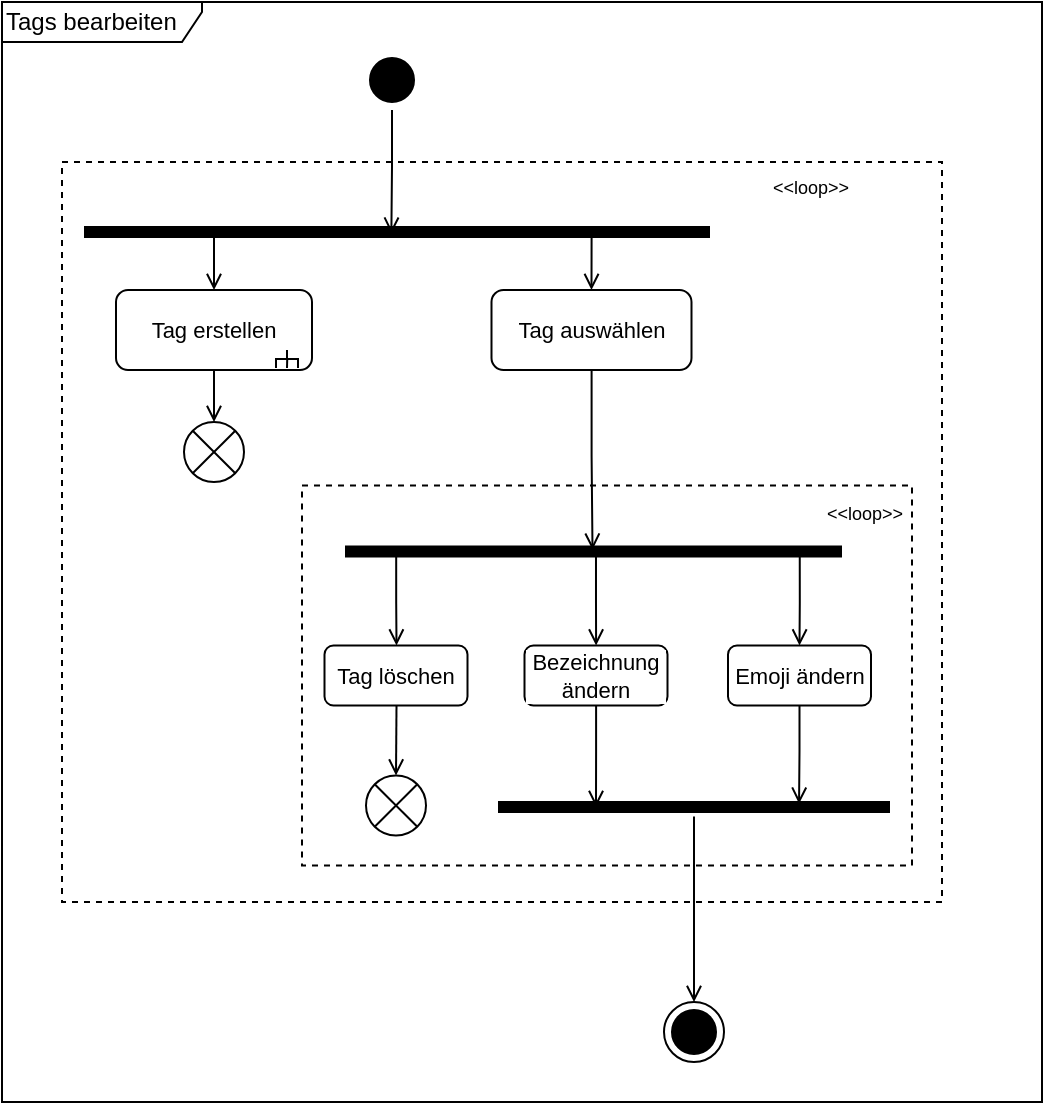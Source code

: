 <mxfile version="24.4.4" type="github">
  <diagram name="Seite-1" id="uiEVvNNgFcN07YFnaSHW">
    <mxGraphModel dx="1436" dy="727" grid="1" gridSize="10" guides="1" tooltips="1" connect="1" arrows="1" fold="1" page="1" pageScale="1" pageWidth="840" pageHeight="1000" math="0" shadow="0">
      <root>
        <mxCell id="0" />
        <mxCell id="1" parent="0" />
        <mxCell id="ThU3r7lbUPTXgGJsLcgU-29" value="" style="fontStyle=0;dashed=1;html=1;whiteSpace=wrap;fontFamily=Helvetica;fontSize=11;fontColor=default;labelBackgroundColor=none;textOpacity=0;fillColor=none;" vertex="1" parent="1">
          <mxGeometry x="230" y="170" width="440" height="370" as="geometry" />
        </mxCell>
        <mxCell id="ThU3r7lbUPTXgGJsLcgU-30" value="" style="fontStyle=0;dashed=1;html=1;whiteSpace=wrap;fontFamily=Helvetica;fontSize=11;fontColor=default;labelBackgroundColor=none;textOpacity=0;fillColor=none;" vertex="1" parent="1">
          <mxGeometry x="350" y="331.75" width="305" height="190" as="geometry" />
        </mxCell>
        <mxCell id="ThU3r7lbUPTXgGJsLcgU-34" style="edgeStyle=orthogonalEdgeStyle;rounded=0;orthogonalLoop=1;jettySize=auto;html=1;entryX=0.5;entryY=0;entryDx=0;entryDy=0;strokeColor=default;align=center;verticalAlign=middle;fontFamily=Helvetica;fontSize=11;fontColor=default;labelBackgroundColor=default;endArrow=open;endFill=0;" edge="1" parent="1" source="I-S3wze22YUGqL7Zf7O3-9" target="ThU3r7lbUPTXgGJsLcgU-6">
          <mxGeometry relative="1" as="geometry" />
        </mxCell>
        <mxCell id="I-S3wze22YUGqL7Zf7O3-9" value="Tag erstellen" style="rounded=1;whiteSpace=wrap;html=1;fontFamily=Helvetica;fontSize=11;fontColor=default;labelBackgroundColor=default;" parent="1" vertex="1">
          <mxGeometry x="257" y="234" width="98" height="40" as="geometry" />
        </mxCell>
        <mxCell id="I-S3wze22YUGqL7Zf7O3-14" value="" style="strokeWidth=1;html=1;shape=mxgraph.flowchart.annotation_2;align=left;labelPosition=right;pointerEvents=1;rotation=90;fontFamily=Helvetica;fontSize=11;fontColor=default;labelBackgroundColor=default;" parent="1" vertex="1">
          <mxGeometry x="338" y="263" width="9" height="11" as="geometry" />
        </mxCell>
        <mxCell id="I-S3wze22YUGqL7Zf7O3-15" value="" style="endArrow=none;html=1;rounded=0;entryX=0.519;entryY=0.49;entryDx=0;entryDy=0;entryPerimeter=0;exitX=1;exitY=0.5;exitDx=0;exitDy=0;exitPerimeter=0;strokeWidth=1;strokeColor=default;align=center;verticalAlign=middle;fontFamily=Helvetica;fontSize=11;fontColor=default;labelBackgroundColor=default;edgeStyle=orthogonalEdgeStyle;" parent="1" source="I-S3wze22YUGqL7Zf7O3-14" target="I-S3wze22YUGqL7Zf7O3-14" edge="1">
          <mxGeometry width="50" height="50" relative="1" as="geometry">
            <mxPoint x="-288" y="381.5" as="sourcePoint" />
            <mxPoint x="-225" y="411.5" as="targetPoint" />
          </mxGeometry>
        </mxCell>
        <mxCell id="I-S3wze22YUGqL7Zf7O3-16" value="Tags bearbeiten" style="shape=umlFrame;whiteSpace=wrap;html=1;pointerEvents=0;width=100;height=20;align=left;" parent="1" vertex="1">
          <mxGeometry x="200" y="90" width="520" height="550" as="geometry" />
        </mxCell>
        <mxCell id="I-S3wze22YUGqL7Zf7O3-18" style="edgeStyle=orthogonalEdgeStyle;rounded=0;orthogonalLoop=1;jettySize=auto;html=1;endArrow=open;endFill=0;entryX=0.509;entryY=0.417;entryDx=0;entryDy=0;entryPerimeter=0;" parent="1" source="I-S3wze22YUGqL7Zf7O3-17" target="I-S3wze22YUGqL7Zf7O3-22" edge="1">
          <mxGeometry relative="1" as="geometry">
            <mxPoint x="370" y="210" as="targetPoint" />
          </mxGeometry>
        </mxCell>
        <mxCell id="I-S3wze22YUGqL7Zf7O3-17" value="" style="ellipse;html=1;shape=startState;fillColor=#000000;strokeColor=#000000;" parent="1" vertex="1">
          <mxGeometry x="380" y="114" width="30" height="30" as="geometry" />
        </mxCell>
        <mxCell id="I-S3wze22YUGqL7Zf7O3-19" value="" style="ellipse;html=1;shape=endState;fillColor=#000000;strokeColor=#000000;fontFamily=Helvetica;fontSize=11;fontColor=default;labelBackgroundColor=default;" parent="1" vertex="1">
          <mxGeometry x="531" y="590" width="30" height="30" as="geometry" />
        </mxCell>
        <mxCell id="I-S3wze22YUGqL7Zf7O3-24" style="edgeStyle=orthogonalEdgeStyle;rounded=0;orthogonalLoop=1;jettySize=auto;html=1;exitX=0.75;exitY=0.5;exitDx=0;exitDy=0;exitPerimeter=0;entryX=0.5;entryY=0;entryDx=0;entryDy=0;strokeColor=default;align=center;verticalAlign=middle;fontFamily=Helvetica;fontSize=11;fontColor=default;labelBackgroundColor=default;endArrow=open;endFill=0;" parent="1" source="I-S3wze22YUGqL7Zf7O3-22" target="I-S3wze22YUGqL7Zf7O3-9" edge="1">
          <mxGeometry relative="1" as="geometry" />
        </mxCell>
        <mxCell id="ThU3r7lbUPTXgGJsLcgU-3" style="edgeStyle=orthogonalEdgeStyle;rounded=0;orthogonalLoop=1;jettySize=auto;html=1;exitX=0.25;exitY=0.5;exitDx=0;exitDy=0;exitPerimeter=0;entryX=0.5;entryY=0;entryDx=0;entryDy=0;strokeColor=default;align=center;verticalAlign=middle;fontFamily=Helvetica;fontSize=11;fontColor=default;labelBackgroundColor=default;endArrow=open;endFill=0;" edge="1" parent="1" source="I-S3wze22YUGqL7Zf7O3-22" target="ThU3r7lbUPTXgGJsLcgU-1">
          <mxGeometry relative="1" as="geometry" />
        </mxCell>
        <mxCell id="I-S3wze22YUGqL7Zf7O3-22" value="" style="shape=line;html=1;strokeWidth=6;strokeColor=#000000;fillColor=#000000;fontFamily=Helvetica;fontSize=11;fontColor=default;labelBackgroundColor=default;rotation=-180;" parent="1" vertex="1">
          <mxGeometry x="241" y="200" width="313" height="10" as="geometry" />
        </mxCell>
        <mxCell id="ThU3r7lbUPTXgGJsLcgU-1" value="Tag auswählen" style="rounded=1;whiteSpace=wrap;html=1;fontFamily=Helvetica;fontSize=11;fontColor=default;labelBackgroundColor=default;" vertex="1" parent="1">
          <mxGeometry x="444.75" y="234" width="100" height="40" as="geometry" />
        </mxCell>
        <mxCell id="ThU3r7lbUPTXgGJsLcgU-6" value="" style="shape=sumEllipse;perimeter=ellipsePerimeter;html=1;backgroundOutline=1;fontFamily=Helvetica;fontSize=11;fontColor=default;labelBackgroundColor=default;" vertex="1" parent="1">
          <mxGeometry x="291" y="300" width="30" height="30" as="geometry" />
        </mxCell>
        <mxCell id="ThU3r7lbUPTXgGJsLcgU-9" style="edgeStyle=orthogonalEdgeStyle;rounded=0;orthogonalLoop=1;jettySize=auto;html=1;strokeColor=default;align=center;verticalAlign=middle;fontFamily=Helvetica;fontSize=11;fontColor=default;labelBackgroundColor=default;endArrow=open;endFill=0;entryX=0.498;entryY=0.402;entryDx=0;entryDy=0;entryPerimeter=0;" edge="1" parent="1" source="ThU3r7lbUPTXgGJsLcgU-1" target="ThU3r7lbUPTXgGJsLcgU-12">
          <mxGeometry relative="1" as="geometry">
            <mxPoint x="461" y="320" as="targetPoint" />
          </mxGeometry>
        </mxCell>
        <mxCell id="ThU3r7lbUPTXgGJsLcgU-12" value="" style="shape=line;html=1;strokeWidth=6;strokeColor=#000000;fillColor=#000000;fontFamily=Helvetica;fontSize=11;fontColor=default;labelBackgroundColor=default;" vertex="1" parent="1">
          <mxGeometry x="371.5" y="360" width="248.5" height="9.5" as="geometry" />
        </mxCell>
        <mxCell id="ThU3r7lbUPTXgGJsLcgU-28" style="edgeStyle=orthogonalEdgeStyle;rounded=0;orthogonalLoop=1;jettySize=auto;html=1;entryX=0.5;entryY=0;entryDx=0;entryDy=0;strokeColor=default;align=center;verticalAlign=middle;fontFamily=Helvetica;fontSize=11;fontColor=default;labelBackgroundColor=default;endArrow=open;endFill=0;" edge="1" parent="1" target="ThU3r7lbUPTXgGJsLcgU-27">
          <mxGeometry relative="1" as="geometry">
            <mxPoint x="397.25" y="441.75" as="sourcePoint" />
          </mxGeometry>
        </mxCell>
        <mxCell id="ThU3r7lbUPTXgGJsLcgU-14" value="Tag löschen" style="rounded=1;whiteSpace=wrap;html=1;fontFamily=Helvetica;fontSize=11;fontColor=default;labelBackgroundColor=default;" vertex="1" parent="1">
          <mxGeometry x="361.25" y="411.75" width="71.5" height="30" as="geometry" />
        </mxCell>
        <mxCell id="ThU3r7lbUPTXgGJsLcgU-17" style="edgeStyle=orthogonalEdgeStyle;rounded=0;orthogonalLoop=1;jettySize=auto;html=1;strokeColor=default;align=center;verticalAlign=middle;fontFamily=Helvetica;fontSize=11;fontColor=default;labelBackgroundColor=default;endArrow=open;endFill=0;exitX=0.505;exitY=0.472;exitDx=0;exitDy=0;exitPerimeter=0;" edge="1" parent="1" source="ThU3r7lbUPTXgGJsLcgU-12" target="ThU3r7lbUPTXgGJsLcgU-16">
          <mxGeometry relative="1" as="geometry" />
        </mxCell>
        <mxCell id="ThU3r7lbUPTXgGJsLcgU-16" value="Bezeichnung ändern" style="rounded=1;whiteSpace=wrap;html=1;fontFamily=Helvetica;fontSize=11;fontColor=default;labelBackgroundColor=default;" vertex="1" parent="1">
          <mxGeometry x="461.25" y="411.75" width="71.5" height="30" as="geometry" />
        </mxCell>
        <mxCell id="ThU3r7lbUPTXgGJsLcgU-18" value="Emoji ändern" style="rounded=1;whiteSpace=wrap;html=1;fontFamily=Helvetica;fontSize=11;fontColor=default;labelBackgroundColor=default;" vertex="1" parent="1">
          <mxGeometry x="563" y="411.75" width="71.5" height="30" as="geometry" />
        </mxCell>
        <mxCell id="ThU3r7lbUPTXgGJsLcgU-19" style="edgeStyle=orthogonalEdgeStyle;rounded=0;orthogonalLoop=1;jettySize=auto;html=1;strokeColor=default;align=center;verticalAlign=middle;fontFamily=Helvetica;fontSize=11;fontColor=default;labelBackgroundColor=default;endArrow=open;endFill=0;exitX=0.915;exitY=0.416;exitDx=0;exitDy=0;exitPerimeter=0;" edge="1" parent="1" source="ThU3r7lbUPTXgGJsLcgU-12" target="ThU3r7lbUPTXgGJsLcgU-18">
          <mxGeometry relative="1" as="geometry" />
        </mxCell>
        <mxCell id="ThU3r7lbUPTXgGJsLcgU-20" style="edgeStyle=orthogonalEdgeStyle;rounded=0;orthogonalLoop=1;jettySize=auto;html=1;strokeColor=default;align=center;verticalAlign=middle;fontFamily=Helvetica;fontSize=11;fontColor=default;labelBackgroundColor=default;endArrow=open;endFill=0;exitX=0.103;exitY=0.605;exitDx=0;exitDy=0;exitPerimeter=0;" edge="1" parent="1" source="ThU3r7lbUPTXgGJsLcgU-12">
          <mxGeometry relative="1" as="geometry">
            <mxPoint x="397.25" y="411.75" as="targetPoint" />
          </mxGeometry>
        </mxCell>
        <mxCell id="ThU3r7lbUPTXgGJsLcgU-26" style="edgeStyle=orthogonalEdgeStyle;rounded=0;orthogonalLoop=1;jettySize=auto;html=1;entryX=0.5;entryY=0;entryDx=0;entryDy=0;strokeColor=default;align=center;verticalAlign=middle;fontFamily=Helvetica;fontSize=11;fontColor=default;labelBackgroundColor=default;endArrow=open;endFill=0;" edge="1" parent="1" source="ThU3r7lbUPTXgGJsLcgU-21" target="I-S3wze22YUGqL7Zf7O3-19">
          <mxGeometry relative="1" as="geometry">
            <mxPoint x="546" y="565.75" as="targetPoint" />
          </mxGeometry>
        </mxCell>
        <mxCell id="ThU3r7lbUPTXgGJsLcgU-21" value="" style="shape=line;html=1;strokeWidth=6;strokeColor=#000000;fillColor=#000000;fontFamily=Helvetica;fontSize=11;fontColor=default;labelBackgroundColor=default;" vertex="1" parent="1">
          <mxGeometry x="448" y="487.75" width="196" height="9.5" as="geometry" />
        </mxCell>
        <mxCell id="ThU3r7lbUPTXgGJsLcgU-24" style="edgeStyle=orthogonalEdgeStyle;rounded=0;orthogonalLoop=1;jettySize=auto;html=1;entryX=0.768;entryY=0.323;entryDx=0;entryDy=0;entryPerimeter=0;strokeColor=default;align=center;verticalAlign=middle;fontFamily=Helvetica;fontSize=11;fontColor=default;labelBackgroundColor=default;endArrow=open;endFill=0;" edge="1" parent="1" source="ThU3r7lbUPTXgGJsLcgU-18" target="ThU3r7lbUPTXgGJsLcgU-21">
          <mxGeometry relative="1" as="geometry" />
        </mxCell>
        <mxCell id="ThU3r7lbUPTXgGJsLcgU-25" style="edgeStyle=orthogonalEdgeStyle;rounded=0;orthogonalLoop=1;jettySize=auto;html=1;entryX=0.25;entryY=0.5;entryDx=0;entryDy=0;entryPerimeter=0;strokeColor=default;align=center;verticalAlign=middle;fontFamily=Helvetica;fontSize=11;fontColor=default;labelBackgroundColor=default;endArrow=open;endFill=0;" edge="1" parent="1" source="ThU3r7lbUPTXgGJsLcgU-16" target="ThU3r7lbUPTXgGJsLcgU-21">
          <mxGeometry relative="1" as="geometry" />
        </mxCell>
        <mxCell id="ThU3r7lbUPTXgGJsLcgU-27" value="" style="shape=sumEllipse;perimeter=ellipsePerimeter;html=1;backgroundOutline=1;fontFamily=Helvetica;fontSize=11;fontColor=default;labelBackgroundColor=default;" vertex="1" parent="1">
          <mxGeometry x="382" y="476.75" width="30" height="30" as="geometry" />
        </mxCell>
        <mxCell id="ThU3r7lbUPTXgGJsLcgU-31" value="&lt;font style=&quot;font-size: 9px;&quot;&gt;&amp;lt;&amp;lt;loop&amp;gt;&amp;gt;&lt;/font&gt;" style="text;html=1;align=center;verticalAlign=middle;resizable=0;points=[];autosize=1;strokeColor=none;fillColor=none;fontFamily=Helvetica;fontSize=11;fontColor=default;labelBackgroundColor=default;" vertex="1" parent="1">
          <mxGeometry x="574" y="167" width="60" height="30" as="geometry" />
        </mxCell>
        <mxCell id="ThU3r7lbUPTXgGJsLcgU-32" value="&lt;font style=&quot;font-size: 9px;&quot;&gt;&amp;lt;&amp;lt;loop&amp;gt;&amp;gt;&lt;/font&gt;" style="text;html=1;align=center;verticalAlign=middle;resizable=0;points=[];autosize=1;strokeColor=none;fillColor=none;fontFamily=Helvetica;fontSize=11;fontColor=default;labelBackgroundColor=default;" vertex="1" parent="1">
          <mxGeometry x="601" y="330" width="60" height="30" as="geometry" />
        </mxCell>
      </root>
    </mxGraphModel>
  </diagram>
</mxfile>
